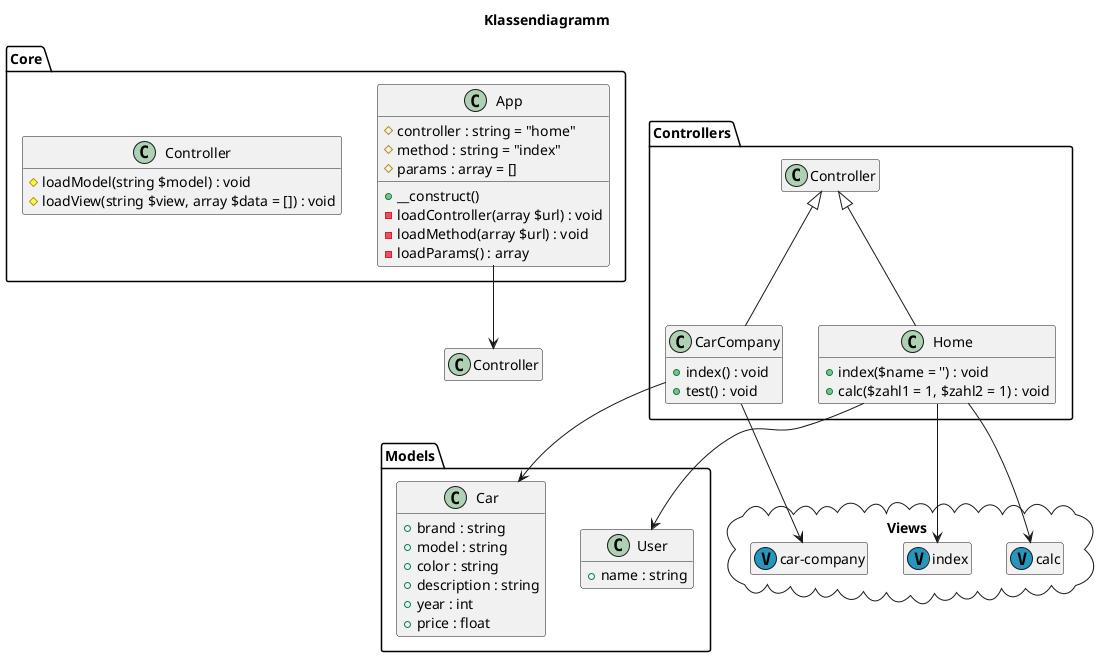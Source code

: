 @startuml "Klassendiagramm"
title Klassendiagramm
hide empty members

package "Core" {
    class App {
        # controller : string = "home"
        # method : string = "index"
        # params : array = []

        + __construct()
        - loadController(array $url) : void
        - loadMethod(array $url) : void
        - loadParams() : array
    }

    class Controller {
        # loadModel(string $model) : void
        # loadView(string $view, array $data = []) : void
    }
}

package "Controllers" {
    class Home extends Controller {
        + index($name = '') : void
        + calc($zahl1 = 1, $zahl2 = 1) : void
    }

    class CarCompany extends Controller {
        + index() : void
        + test() : void
    }
}

package "Models" {
    class Car {
        + brand : string
        + model : string
        + color : string
        + description : string
        + year : int
        + price : float
    }

    class User {
        + name : string
    }
}

package "Views" <<Cloud>> {
    class calc << (V,#2596be) >>
    class index << (V,#2596be) >>
    class "car-company" << (V,#2596be) >>
}

' Verbindungen
App --> Controller

' Controller - Model
Home --> User
"CarCompany" --> Car

' Controller - View
Home --> index
Home --> calc
"CarCompany" --> "car-company"

@enduml